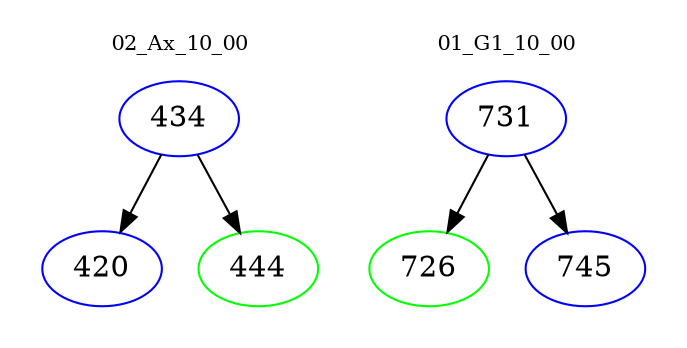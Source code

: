 digraph{
subgraph cluster_0 {
color = white
label = "02_Ax_10_00";
fontsize=10;
T0_434 [label="434", color="blue"]
T0_434 -> T0_420 [color="black"]
T0_420 [label="420", color="blue"]
T0_434 -> T0_444 [color="black"]
T0_444 [label="444", color="green"]
}
subgraph cluster_1 {
color = white
label = "01_G1_10_00";
fontsize=10;
T1_731 [label="731", color="blue"]
T1_731 -> T1_726 [color="black"]
T1_726 [label="726", color="green"]
T1_731 -> T1_745 [color="black"]
T1_745 [label="745", color="blue"]
}
}
